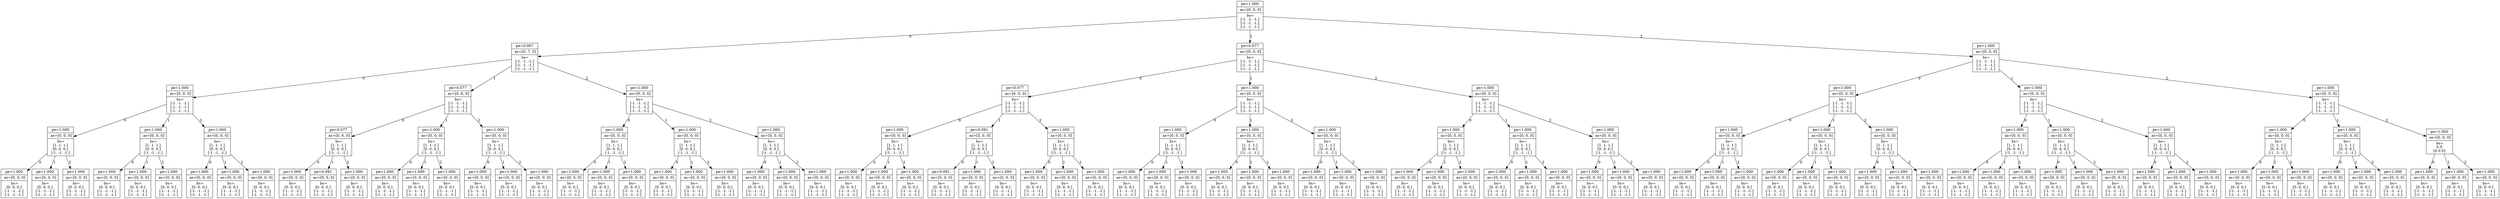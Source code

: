digraph nodes {
	node [shape=record];
	name0 [label="{pe=1.000 | as=[0, 0, 0] | bs=\n[-1. -1. -1.]\n[-1. -1. -1.]\n[-1. -1. -1.]\n}"];
	name1 [label="{pe=0.067 | as=[0, 7, 0] | bs=\n[-1. -1. -1.]\n[-1. -1. -1.]\n[-1. -1. -1.]\n}"];
	name2 [label="{pe=1.000 | as=[0, 0, 0] | bs=\n[-1. -1. -1.]\n[-1. -1. -1.]\n[-1. -1. -1.]\n}"];
	name3 [label="{pe=1.000 | as=[0, 0, 0] | bs=\n[1. 1. 1.]\n[0. 0. 0.]\n[-1. -1. -1.]\n}"];
	name4 [label="{pe=1.000 | as=[0, 0, 0] | bs=\n[0. 0. 0.]\n[-1. -1. -1.]\n[-1. -1. -1.]\n}"];
	name3 -> name4 [label=0];
	name5 [label="{pe=1.000 | as=[0, 0, 0] | bs=\n[0. 0. 0.]\n[-1. -1. -1.]\n[-1. -1. -1.]\n}"];
	name3 -> name5 [label=1];
	name6 [label="{pe=1.000 | as=[0, 0, 0] | bs=\n[0. 0. 0.]\n[-1. -1. -1.]\n[-1. -1. -1.]\n}"];
	name3 -> name6 [label=2];
	name2 -> name3 [label=0];
	name7 [label="{pe=1.000 | as=[0, 0, 0] | bs=\n[1. 1. 1.]\n[0. 0. 0.]\n[-1. -1. -1.]\n}"];
	name8 [label="{pe=1.000 | as=[0, 0, 0] | bs=\n[0. 0. 0.]\n[-1. -1. -1.]\n[-1. -1. -1.]\n}"];
	name7 -> name8 [label=0];
	name9 [label="{pe=1.000 | as=[0, 0, 0] | bs=\n[0. 0. 0.]\n[-1. -1. -1.]\n[-1. -1. -1.]\n}"];
	name7 -> name9 [label=1];
	name10 [label="{pe=1.000 | as=[0, 0, 0] | bs=\n[0. 0. 0.]\n[-1. -1. -1.]\n[-1. -1. -1.]\n}"];
	name7 -> name10 [label=2];
	name2 -> name7 [label=1];
	name11 [label="{pe=1.000 | as=[0, 0, 0] | bs=\n[1. 1. 1.]\n[0. 0. 0.]\n[-1. -1. -1.]\n}"];
	name12 [label="{pe=1.000 | as=[0, 0, 0] | bs=\n[0. 0. 0.]\n[-1. -1. -1.]\n[-1. -1. -1.]\n}"];
	name11 -> name12 [label=0];
	name13 [label="{pe=1.000 | as=[0, 0, 0] | bs=\n[0. 0. 0.]\n[-1. -1. -1.]\n[-1. -1. -1.]\n}"];
	name11 -> name13 [label=1];
	name14 [label="{pe=1.000 | as=[0, 0, 0] | bs=\n[0. 0. 0.]\n[-1. -1. -1.]\n[-1. -1. -1.]\n}"];
	name11 -> name14 [label=2];
	name2 -> name11 [label=2];
	name1 -> name2 [label=0];
	name15 [label="{pe=0.077 | as=[0, 6, 0] | bs=\n[-1. -1. -1.]\n[-1. -1. -1.]\n[-1. -1. -1.]\n}"];
	name16 [label="{pe=0.077 | as=[0, 6, 0] | bs=\n[1. 1. 1.]\n[0. 0. 0.]\n[-1. -1. -1.]\n}"];
	name17 [label="{pe=1.000 | as=[0, 0, 0] | bs=\n[0. 0. 0.]\n[-1. -1. -1.]\n[-1. -1. -1.]\n}"];
	name16 -> name17 [label=0];
	name18 [label="{pe=0.091 | as=[0, 5, 0] | bs=\n[0. 0. 0.]\n[-1. -1. -1.]\n[-1. -1. -1.]\n}"];
	name16 -> name18 [label=1];
	name19 [label="{pe=1.000 | as=[0, 0, 0] | bs=\n[0. 0. 0.]\n[-1. -1. -1.]\n[-1. -1. -1.]\n}"];
	name16 -> name19 [label=2];
	name15 -> name16 [label=0];
	name20 [label="{pe=1.000 | as=[0, 0, 0] | bs=\n[1. 1. 1.]\n[0. 0. 0.]\n[-1. -1. -1.]\n}"];
	name21 [label="{pe=1.000 | as=[0, 0, 0] | bs=\n[0. 0. 0.]\n[-1. -1. -1.]\n[-1. -1. -1.]\n}"];
	name20 -> name21 [label=0];
	name22 [label="{pe=1.000 | as=[0, 0, 0] | bs=\n[0. 0. 0.]\n[-1. -1. -1.]\n[-1. -1. -1.]\n}"];
	name20 -> name22 [label=1];
	name23 [label="{pe=1.000 | as=[0, 0, 0] | bs=\n[0. 0. 0.]\n[-1. -1. -1.]\n[-1. -1. -1.]\n}"];
	name20 -> name23 [label=2];
	name15 -> name20 [label=1];
	name24 [label="{pe=1.000 | as=[0, 0, 0] | bs=\n[1. 1. 1.]\n[0. 0. 0.]\n[-1. -1. -1.]\n}"];
	name25 [label="{pe=1.000 | as=[0, 0, 0] | bs=\n[0. 0. 0.]\n[-1. -1. -1.]\n[-1. -1. -1.]\n}"];
	name24 -> name25 [label=0];
	name26 [label="{pe=1.000 | as=[0, 0, 0] | bs=\n[0. 0. 0.]\n[-1. -1. -1.]\n[-1. -1. -1.]\n}"];
	name24 -> name26 [label=1];
	name27 [label="{pe=1.000 | as=[0, 0, 0] | bs=\n[0. 0. 0.]\n[-1. -1. -1.]\n[-1. -1. -1.]\n}"];
	name24 -> name27 [label=2];
	name15 -> name24 [label=2];
	name1 -> name15 [label=1];
	name28 [label="{pe=1.000 | as=[0, 0, 0] | bs=\n[-1. -1. -1.]\n[-1. -1. -1.]\n[-1. -1. -1.]\n}"];
	name29 [label="{pe=1.000 | as=[0, 0, 0] | bs=\n[1. 1. 1.]\n[0. 0. 0.]\n[-1. -1. -1.]\n}"];
	name30 [label="{pe=1.000 | as=[0, 0, 0] | bs=\n[0. 0. 0.]\n[-1. -1. -1.]\n[-1. -1. -1.]\n}"];
	name29 -> name30 [label=0];
	name31 [label="{pe=1.000 | as=[0, 0, 0] | bs=\n[0. 0. 0.]\n[-1. -1. -1.]\n[-1. -1. -1.]\n}"];
	name29 -> name31 [label=1];
	name32 [label="{pe=1.000 | as=[0, 0, 0] | bs=\n[0. 0. 0.]\n[-1. -1. -1.]\n[-1. -1. -1.]\n}"];
	name29 -> name32 [label=2];
	name28 -> name29 [label=0];
	name33 [label="{pe=1.000 | as=[0, 0, 0] | bs=\n[1. 1. 1.]\n[0. 0. 0.]\n[-1. -1. -1.]\n}"];
	name34 [label="{pe=1.000 | as=[0, 0, 0] | bs=\n[0. 0. 0.]\n[-1. -1. -1.]\n[-1. -1. -1.]\n}"];
	name33 -> name34 [label=0];
	name35 [label="{pe=1.000 | as=[0, 0, 0] | bs=\n[0. 0. 0.]\n[-1. -1. -1.]\n[-1. -1. -1.]\n}"];
	name33 -> name35 [label=1];
	name36 [label="{pe=1.000 | as=[0, 0, 0] | bs=\n[0. 0. 0.]\n[-1. -1. -1.]\n[-1. -1. -1.]\n}"];
	name33 -> name36 [label=2];
	name28 -> name33 [label=1];
	name37 [label="{pe=1.000 | as=[0, 0, 0] | bs=\n[1. 1. 1.]\n[0. 0. 0.]\n[-1. -1. -1.]\n}"];
	name38 [label="{pe=1.000 | as=[0, 0, 0] | bs=\n[0. 0. 0.]\n[-1. -1. -1.]\n[-1. -1. -1.]\n}"];
	name37 -> name38 [label=0];
	name39 [label="{pe=1.000 | as=[0, 0, 0] | bs=\n[0. 0. 0.]\n[-1. -1. -1.]\n[-1. -1. -1.]\n}"];
	name37 -> name39 [label=1];
	name40 [label="{pe=1.000 | as=[0, 0, 0] | bs=\n[0. 0. 0.]\n[-1. -1. -1.]\n[-1. -1. -1.]\n}"];
	name37 -> name40 [label=2];
	name28 -> name37 [label=2];
	name1 -> name28 [label=2];
	name0 -> name1 [label=0];
	name41 [label="{pe=0.077 | as=[6, 0, 0] | bs=\n[-1. -1. -1.]\n[-1. -1. -1.]\n[-1. -1. -1.]\n}"];
	name42 [label="{pe=0.077 | as=[6, 0, 0] | bs=\n[-1. -1. -1.]\n[-1. -1. -1.]\n[-1. -1. -1.]\n}"];
	name43 [label="{pe=1.000 | as=[0, 0, 0] | bs=\n[1. 1. 1.]\n[0. 0. 0.]\n[-1. -1. -1.]\n}"];
	name44 [label="{pe=1.000 | as=[0, 0, 0] | bs=\n[0. 0. 0.]\n[-1. -1. -1.]\n[-1. -1. -1.]\n}"];
	name43 -> name44 [label=0];
	name45 [label="{pe=1.000 | as=[0, 0, 0] | bs=\n[0. 0. 0.]\n[-1. -1. -1.]\n[-1. -1. -1.]\n}"];
	name43 -> name45 [label=1];
	name46 [label="{pe=1.000 | as=[0, 0, 0] | bs=\n[0. 0. 0.]\n[-1. -1. -1.]\n[-1. -1. -1.]\n}"];
	name43 -> name46 [label=2];
	name42 -> name43 [label=0];
	name47 [label="{pe=0.091 | as=[5, 0, 0] | bs=\n[1. 1. 1.]\n[0. 0. 0.]\n[-1. -1. -1.]\n}"];
	name48 [label="{pe=0.091 | as=[5, 0, 0] | bs=\n[0. 0. 0.]\n[-1. -1. -1.]\n[-1. -1. -1.]\n}"];
	name47 -> name48 [label=0];
	name49 [label="{pe=1.000 | as=[0, 0, 0] | bs=\n[0. 0. 0.]\n[-1. -1. -1.]\n[-1. -1. -1.]\n}"];
	name47 -> name49 [label=1];
	name50 [label="{pe=1.000 | as=[0, 0, 0] | bs=\n[0. 0. 0.]\n[-1. -1. -1.]\n[-1. -1. -1.]\n}"];
	name47 -> name50 [label=2];
	name42 -> name47 [label=1];
	name51 [label="{pe=1.000 | as=[0, 0, 0] | bs=\n[1. 1. 1.]\n[0. 0. 0.]\n[-1. -1. -1.]\n}"];
	name52 [label="{pe=1.000 | as=[0, 0, 0] | bs=\n[0. 0. 0.]\n[-1. -1. -1.]\n[-1. -1. -1.]\n}"];
	name51 -> name52 [label=0];
	name53 [label="{pe=1.000 | as=[0, 0, 0] | bs=\n[0. 0. 0.]\n[-1. -1. -1.]\n[-1. -1. -1.]\n}"];
	name51 -> name53 [label=1];
	name54 [label="{pe=1.000 | as=[0, 0, 0] | bs=\n[0. 0. 0.]\n[-1. -1. -1.]\n[-1. -1. -1.]\n}"];
	name51 -> name54 [label=2];
	name42 -> name51 [label=2];
	name41 -> name42 [label=0];
	name55 [label="{pe=1.000 | as=[0, 0, 0] | bs=\n[-1. -1. -1.]\n[-1. -1. -1.]\n[-1. -1. -1.]\n}"];
	name56 [label="{pe=1.000 | as=[0, 0, 0] | bs=\n[1. 1. 1.]\n[0. 0. 0.]\n[-1. -1. -1.]\n}"];
	name57 [label="{pe=1.000 | as=[0, 0, 0] | bs=\n[0. 0. 0.]\n[-1. -1. -1.]\n[-1. -1. -1.]\n}"];
	name56 -> name57 [label=0];
	name58 [label="{pe=1.000 | as=[0, 0, 0] | bs=\n[0. 0. 0.]\n[-1. -1. -1.]\n[-1. -1. -1.]\n}"];
	name56 -> name58 [label=1];
	name59 [label="{pe=1.000 | as=[0, 0, 0] | bs=\n[0. 0. 0.]\n[-1. -1. -1.]\n[-1. -1. -1.]\n}"];
	name56 -> name59 [label=2];
	name55 -> name56 [label=0];
	name60 [label="{pe=1.000 | as=[0, 0, 0] | bs=\n[1. 1. 1.]\n[0. 0. 0.]\n[-1. -1. -1.]\n}"];
	name61 [label="{pe=1.000 | as=[0, 0, 0] | bs=\n[0. 0. 0.]\n[-1. -1. -1.]\n[-1. -1. -1.]\n}"];
	name60 -> name61 [label=0];
	name62 [label="{pe=1.000 | as=[0, 0, 0] | bs=\n[0. 0. 0.]\n[-1. -1. -1.]\n[-1. -1. -1.]\n}"];
	name60 -> name62 [label=1];
	name63 [label="{pe=1.000 | as=[0, 0, 0] | bs=\n[0. 0. 0.]\n[-1. -1. -1.]\n[-1. -1. -1.]\n}"];
	name60 -> name63 [label=2];
	name55 -> name60 [label=1];
	name64 [label="{pe=1.000 | as=[0, 0, 0] | bs=\n[1. 1. 1.]\n[0. 0. 0.]\n[-1. -1. -1.]\n}"];
	name65 [label="{pe=1.000 | as=[0, 0, 0] | bs=\n[0. 0. 0.]\n[-1. -1. -1.]\n[-1. -1. -1.]\n}"];
	name64 -> name65 [label=0];
	name66 [label="{pe=1.000 | as=[0, 0, 0] | bs=\n[0. 0. 0.]\n[-1. -1. -1.]\n[-1. -1. -1.]\n}"];
	name64 -> name66 [label=1];
	name67 [label="{pe=1.000 | as=[0, 0, 0] | bs=\n[0. 0. 0.]\n[-1. -1. -1.]\n[-1. -1. -1.]\n}"];
	name64 -> name67 [label=2];
	name55 -> name64 [label=2];
	name41 -> name55 [label=1];
	name68 [label="{pe=1.000 | as=[0, 0, 0] | bs=\n[-1. -1. -1.]\n[-1. -1. -1.]\n[-1. -1. -1.]\n}"];
	name69 [label="{pe=1.000 | as=[0, 0, 0] | bs=\n[1. 1. 1.]\n[0. 0. 0.]\n[-1. -1. -1.]\n}"];
	name70 [label="{pe=1.000 | as=[0, 0, 0] | bs=\n[0. 0. 0.]\n[-1. -1. -1.]\n[-1. -1. -1.]\n}"];
	name69 -> name70 [label=0];
	name71 [label="{pe=1.000 | as=[0, 0, 0] | bs=\n[0. 0. 0.]\n[-1. -1. -1.]\n[-1. -1. -1.]\n}"];
	name69 -> name71 [label=1];
	name72 [label="{pe=1.000 | as=[0, 0, 0] | bs=\n[0. 0. 0.]\n[-1. -1. -1.]\n[-1. -1. -1.]\n}"];
	name69 -> name72 [label=2];
	name68 -> name69 [label=0];
	name73 [label="{pe=1.000 | as=[0, 0, 0] | bs=\n[1. 1. 1.]\n[0. 0. 0.]\n[-1. -1. -1.]\n}"];
	name74 [label="{pe=1.000 | as=[0, 0, 0] | bs=\n[0. 0. 0.]\n[-1. -1. -1.]\n[-1. -1. -1.]\n}"];
	name73 -> name74 [label=0];
	name75 [label="{pe=1.000 | as=[0, 0, 0] | bs=\n[0. 0. 0.]\n[-1. -1. -1.]\n[-1. -1. -1.]\n}"];
	name73 -> name75 [label=1];
	name76 [label="{pe=1.000 | as=[0, 0, 0] | bs=\n[0. 0. 0.]\n[-1. -1. -1.]\n[-1. -1. -1.]\n}"];
	name73 -> name76 [label=2];
	name68 -> name73 [label=1];
	name77 [label="{pe=1.000 | as=[0, 0, 0] | bs=\n[1. 1. 1.]\n[0. 0. 0.]\n[-1. -1. -1.]\n}"];
	name78 [label="{pe=1.000 | as=[0, 0, 0] | bs=\n[0. 0. 0.]\n[-1. -1. -1.]\n[-1. -1. -1.]\n}"];
	name77 -> name78 [label=0];
	name79 [label="{pe=1.000 | as=[0, 0, 0] | bs=\n[0. 0. 0.]\n[-1. -1. -1.]\n[-1. -1. -1.]\n}"];
	name77 -> name79 [label=1];
	name80 [label="{pe=1.000 | as=[0, 0, 0] | bs=\n[0. 0. 0.]\n[-1. -1. -1.]\n[-1. -1. -1.]\n}"];
	name77 -> name80 [label=2];
	name68 -> name77 [label=2];
	name41 -> name68 [label=2];
	name0 -> name41 [label=1];
	name81 [label="{pe=1.000 | as=[0, 0, 0] | bs=\n[-1. -1. -1.]\n[-1. -1. -1.]\n[-1. -1. -1.]\n}"];
	name82 [label="{pe=1.000 | as=[0, 0, 0] | bs=\n[-1. -1. -1.]\n[-1. -1. -1.]\n[-1. -1. -1.]\n}"];
	name83 [label="{pe=1.000 | as=[0, 0, 0] | bs=\n[1. 1. 1.]\n[0. 0. 0.]\n[-1. -1. -1.]\n}"];
	name84 [label="{pe=1.000 | as=[0, 0, 0] | bs=\n[0. 0. 0.]\n[-1. -1. -1.]\n[-1. -1. -1.]\n}"];
	name83 -> name84 [label=0];
	name85 [label="{pe=1.000 | as=[0, 0, 0] | bs=\n[0. 0. 0.]\n[-1. -1. -1.]\n[-1. -1. -1.]\n}"];
	name83 -> name85 [label=1];
	name86 [label="{pe=1.000 | as=[0, 0, 0] | bs=\n[0. 0. 0.]\n[-1. -1. -1.]\n[-1. -1. -1.]\n}"];
	name83 -> name86 [label=2];
	name82 -> name83 [label=0];
	name87 [label="{pe=1.000 | as=[0, 0, 0] | bs=\n[1. 1. 1.]\n[0. 0. 0.]\n[-1. -1. -1.]\n}"];
	name88 [label="{pe=1.000 | as=[0, 0, 0] | bs=\n[0. 0. 0.]\n[-1. -1. -1.]\n[-1. -1. -1.]\n}"];
	name87 -> name88 [label=0];
	name89 [label="{pe=1.000 | as=[0, 0, 0] | bs=\n[0. 0. 0.]\n[-1. -1. -1.]\n[-1. -1. -1.]\n}"];
	name87 -> name89 [label=1];
	name90 [label="{pe=1.000 | as=[0, 0, 0] | bs=\n[0. 0. 0.]\n[-1. -1. -1.]\n[-1. -1. -1.]\n}"];
	name87 -> name90 [label=2];
	name82 -> name87 [label=1];
	name91 [label="{pe=1.000 | as=[0, 0, 0] | bs=\n[1. 1. 1.]\n[0. 0. 0.]\n[-1. -1. -1.]\n}"];
	name92 [label="{pe=1.000 | as=[0, 0, 0] | bs=\n[0. 0. 0.]\n[-1. -1. -1.]\n[-1. -1. -1.]\n}"];
	name91 -> name92 [label=0];
	name93 [label="{pe=1.000 | as=[0, 0, 0] | bs=\n[0. 0. 0.]\n[-1. -1. -1.]\n[-1. -1. -1.]\n}"];
	name91 -> name93 [label=1];
	name94 [label="{pe=1.000 | as=[0, 0, 0] | bs=\n[0. 0. 0.]\n[-1. -1. -1.]\n[-1. -1. -1.]\n}"];
	name91 -> name94 [label=2];
	name82 -> name91 [label=2];
	name81 -> name82 [label=0];
	name95 [label="{pe=1.000 | as=[0, 0, 0] | bs=\n[-1. -1. -1.]\n[-1. -1. -1.]\n[-1. -1. -1.]\n}"];
	name96 [label="{pe=1.000 | as=[0, 0, 0] | bs=\n[1. 1. 1.]\n[0. 0. 0.]\n[-1. -1. -1.]\n}"];
	name97 [label="{pe=1.000 | as=[0, 0, 0] | bs=\n[0. 0. 0.]\n[-1. -1. -1.]\n[-1. -1. -1.]\n}"];
	name96 -> name97 [label=0];
	name98 [label="{pe=1.000 | as=[0, 0, 0] | bs=\n[0. 0. 0.]\n[-1. -1. -1.]\n[-1. -1. -1.]\n}"];
	name96 -> name98 [label=1];
	name99 [label="{pe=1.000 | as=[0, 0, 0] | bs=\n[0. 0. 0.]\n[-1. -1. -1.]\n[-1. -1. -1.]\n}"];
	name96 -> name99 [label=2];
	name95 -> name96 [label=0];
	name100 [label="{pe=1.000 | as=[0, 0, 0] | bs=\n[1. 1. 1.]\n[0. 0. 0.]\n[-1. -1. -1.]\n}"];
	name101 [label="{pe=1.000 | as=[0, 0, 0] | bs=\n[0. 0. 0.]\n[-1. -1. -1.]\n[-1. -1. -1.]\n}"];
	name100 -> name101 [label=0];
	name102 [label="{pe=1.000 | as=[0, 0, 0] | bs=\n[0. 0. 0.]\n[-1. -1. -1.]\n[-1. -1. -1.]\n}"];
	name100 -> name102 [label=1];
	name103 [label="{pe=1.000 | as=[0, 0, 0] | bs=\n[0. 0. 0.]\n[-1. -1. -1.]\n[-1. -1. -1.]\n}"];
	name100 -> name103 [label=2];
	name95 -> name100 [label=1];
	name104 [label="{pe=1.000 | as=[0, 0, 0] | bs=\n[1. 1. 1.]\n[0. 0. 0.]\n[-1. -1. -1.]\n}"];
	name105 [label="{pe=1.000 | as=[0, 0, 0] | bs=\n[0. 0. 0.]\n[-1. -1. -1.]\n[-1. -1. -1.]\n}"];
	name104 -> name105 [label=0];
	name106 [label="{pe=1.000 | as=[0, 0, 0] | bs=\n[0. 0. 0.]\n[-1. -1. -1.]\n[-1. -1. -1.]\n}"];
	name104 -> name106 [label=1];
	name107 [label="{pe=1.000 | as=[0, 0, 0] | bs=\n[0. 0. 0.]\n[-1. -1. -1.]\n[-1. -1. -1.]\n}"];
	name104 -> name107 [label=2];
	name95 -> name104 [label=2];
	name81 -> name95 [label=1];
	name108 [label="{pe=1.000 | as=[0, 0, 0] | bs=\n[-1. -1. -1.]\n[-1. -1. -1.]\n[-1. -1. -1.]\n}"];
	name109 [label="{pe=1.000 | as=[0, 0, 0] | bs=\n[1. 1. 1.]\n[0. 0. 0.]\n[-1. -1. -1.]\n}"];
	name110 [label="{pe=1.000 | as=[0, 0, 0] | bs=\n[0. 0. 0.]\n[-1. -1. -1.]\n[-1. -1. -1.]\n}"];
	name109 -> name110 [label=0];
	name111 [label="{pe=1.000 | as=[0, 0, 0] | bs=\n[0. 0. 0.]\n[-1. -1. -1.]\n[-1. -1. -1.]\n}"];
	name109 -> name111 [label=1];
	name112 [label="{pe=1.000 | as=[0, 0, 0] | bs=\n[0. 0. 0.]\n[-1. -1. -1.]\n[-1. -1. -1.]\n}"];
	name109 -> name112 [label=2];
	name108 -> name109 [label=0];
	name113 [label="{pe=1.000 | as=[0, 0, 0] | bs=\n[1. 1. 1.]\n[0. 0. 0.]\n[-1. -1. -1.]\n}"];
	name114 [label="{pe=1.000 | as=[0, 0, 0] | bs=\n[0. 0. 0.]\n[-1. -1. -1.]\n[-1. -1. -1.]\n}"];
	name113 -> name114 [label=0];
	name115 [label="{pe=1.000 | as=[0, 0, 0] | bs=\n[0. 0. 0.]\n[-1. -1. -1.]\n[-1. -1. -1.]\n}"];
	name113 -> name115 [label=1];
	name116 [label="{pe=1.000 | as=[0, 0, 0] | bs=\n[0. 0. 0.]\n[-1. -1. -1.]\n[-1. -1. -1.]\n}"];
	name113 -> name116 [label=2];
	name108 -> name113 [label=1];
	name117 [label="{pe=1.000 | as=[0, 0, 0] | bs=\n0.5\n[0 0 0]\n}"];
	name118 [label="{pe=1.000 | as=[0, 0, 0] | bs=\n[0. 0. 0.]\n[-1. -1. -1.]\n[-1. -1. -1.]\n}"];
	name117 -> name118 [label=0];
	name119 [label="{pe=1.000 | as=[0, 0, 0] | bs=\n[0. 0. 0.]\n[-1. -1. -1.]\n[-1. -1. -1.]\n}"];
	name117 -> name119 [label=1];
	name120 [label="{pe=1.000 | as=[0, 0, 0] | bs=\n[0. 0. 0.]\n[-1. -1. -1.]\n[-1. -1. -1.]\n}"];
	name117 -> name120 [label=2];
	name108 -> name117 [label=2];
	name81 -> name108 [label=2];
	name0 -> name81 [label=2];
}

